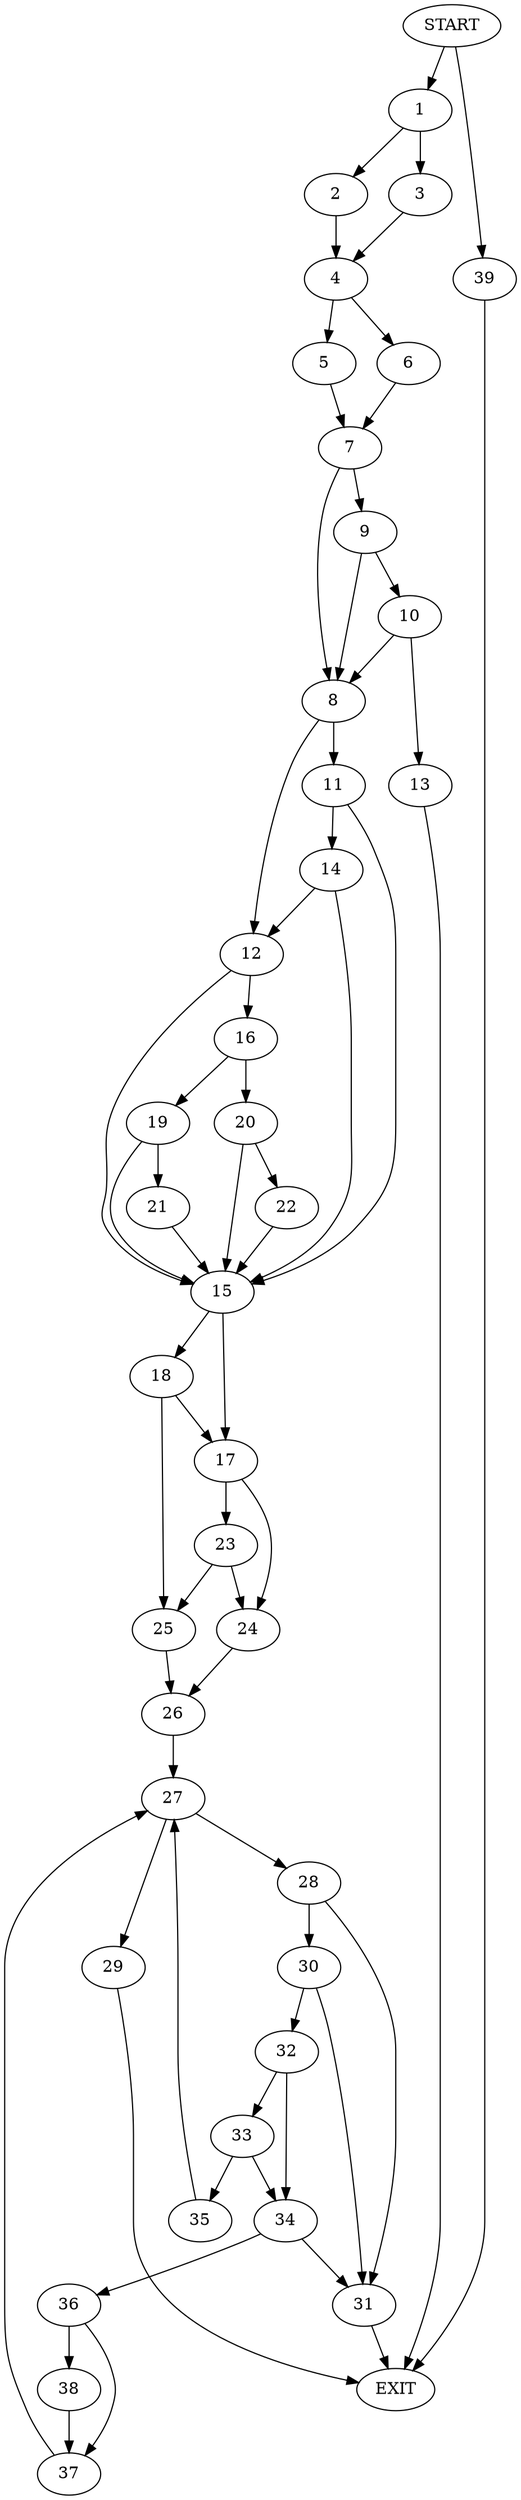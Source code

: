 digraph {
0 [label="START"]
40 [label="EXIT"]
0 -> 1
1 -> 2
1 -> 3
2 -> 4
3 -> 4
4 -> 5
4 -> 6
6 -> 7
5 -> 7
7 -> 8
7 -> 9
9 -> 10
9 -> 8
8 -> 11
8 -> 12
10 -> 8
10 -> 13
13 -> 40
11 -> 14
11 -> 15
12 -> 16
12 -> 15
14 -> 12
14 -> 15
15 -> 17
15 -> 18
16 -> 19
16 -> 20
19 -> 15
19 -> 21
20 -> 15
20 -> 22
22 -> 15
21 -> 15
17 -> 23
17 -> 24
18 -> 17
18 -> 25
25 -> 26
23 -> 25
23 -> 24
24 -> 26
26 -> 27
27 -> 28
27 -> 29
28 -> 30
28 -> 31
29 -> 40
30 -> 32
30 -> 31
31 -> 40
32 -> 33
32 -> 34
33 -> 34
33 -> 35
34 -> 36
34 -> 31
35 -> 27
36 -> 37
36 -> 38
37 -> 27
38 -> 37
0 -> 39
39 -> 40
}
